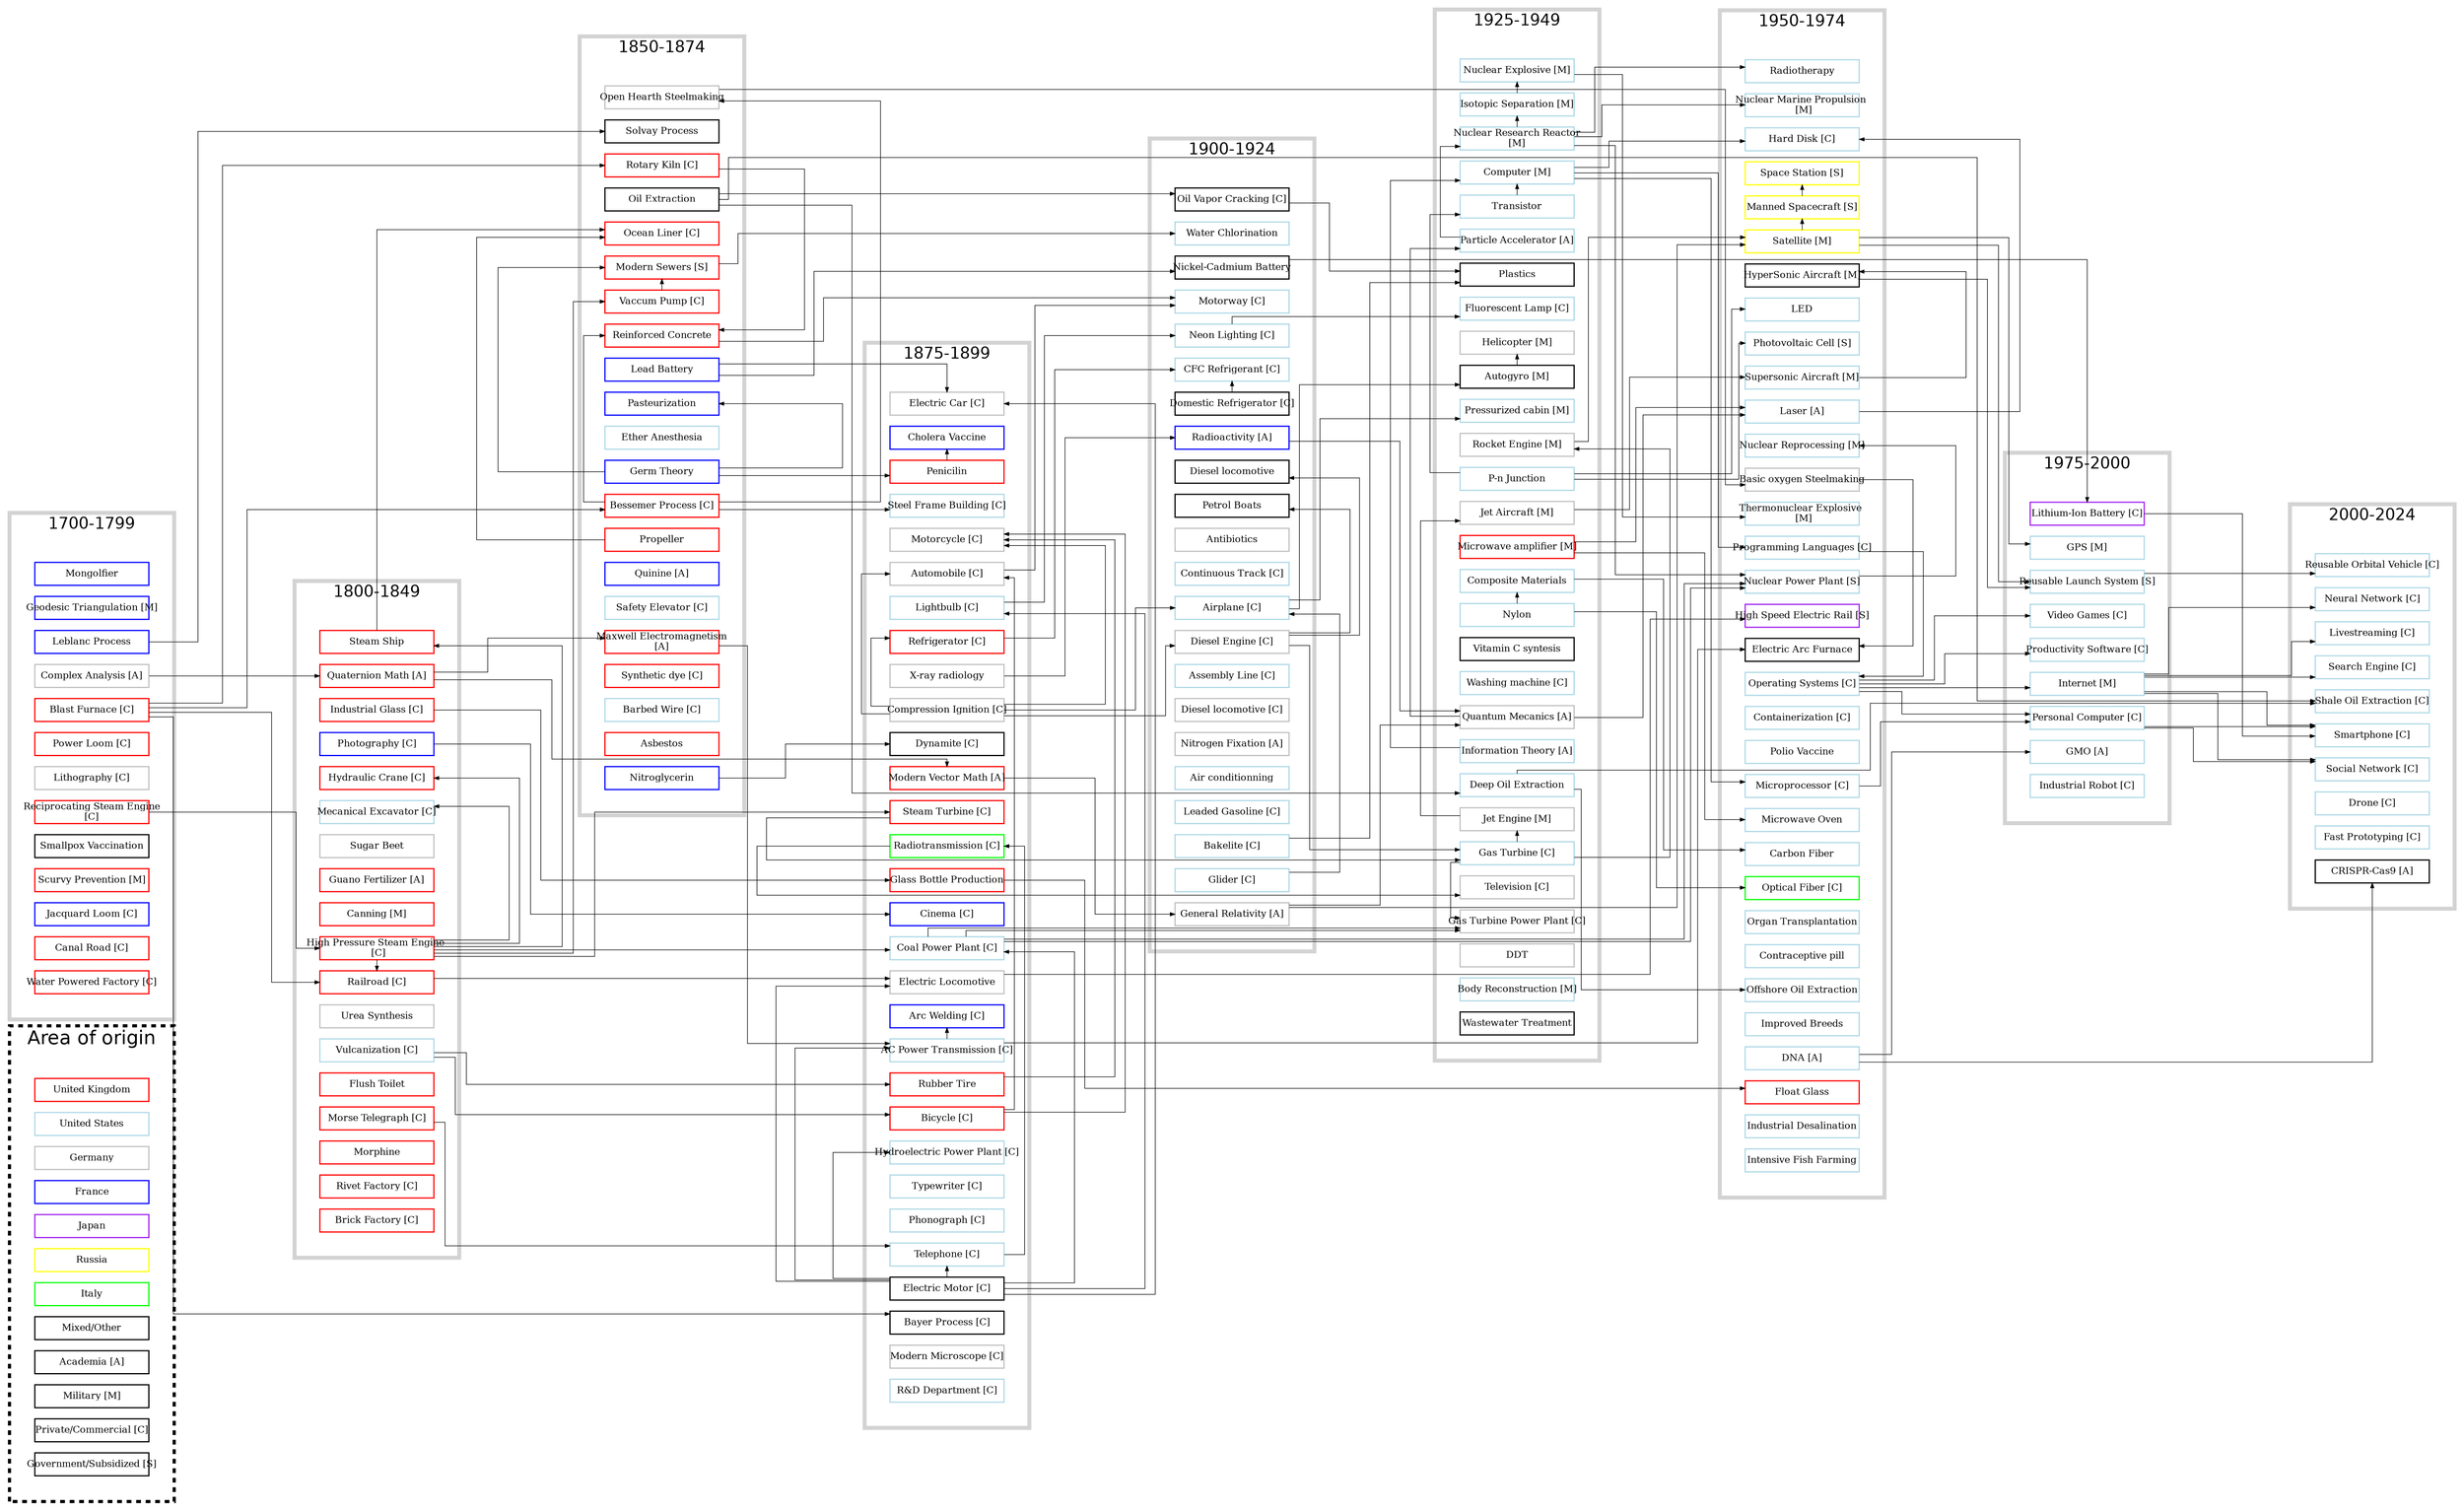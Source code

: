digraph {
    splines=ortho;
    graph [rankdir=LR, fontname="Helvetica", nodesep=0.2, ranksep=3];    
    
    newrank=true; // rank without respect to cluster
    node [
        shape="box",
        fixedsize="true",
        width=2,
        height=0.4,
        color="black",
        fillcolor="white",
        style="filled,solid",
        fontsize=12,
        penwidth=1.5
        ];
    edge [penwidth=0.75,arrowsize=0.6]

    subgraph cluster_legend {
        label="Area of origin";
        graph [rank="same", margin=32,style="dashed", penwidth=4, fontsize=24];

        "United Kingdom" [color="red"];
        "United States" [color="lightblue"];
        Germany [color="grey"];
        France [color="blue"];
        Japan [color="purple"];
        Russia [color="yellow"];
        Italy [color="green"];
        "Mixed/Other" [color="black"];
        "Academia [A]";
        "Military [M]";
        "Private/Commercial [C]";
        "Government/Subsidized [S]";
    }
 
    subgraph cluster_0 {
        label="1700-1799";
        graph [rank="same", margin=32, penwidth=5, color=lightgray, fontsize=20];

        Mongolfier [color="blue"];
        "Geodesic Triangulation [M]" [color="blue"];
        "Reciprocating Steam Engine\n[C]" [color="red"];
        "Leblanc Process" [color="blue"];
        "Complex Analysis [A]" [color="grey"];
        "Power Loom [C]" [color="red"];
        "Lithography [C]" [color="grey"];
        "Blast Furnace [C]" [color="red"];
        "Smallpox Vaccination";
        "Scurvy Prevention [M]" [color="red"];
        "Jacquard Loom [C]" [color="blue"];
        "Canal Road [C]" [color="red"];
        "Water Powered Factory [C]" [color="red"];
    }

    "Reciprocating Steam Engine\n[C]" -> "High Pressure Steam Engine \n [C]";
    "Complex Analysis [A]" -> "Quaternion Math [A]";
    "Blast Furnace [C]" -> "Railroad [C]";
    
    subgraph cluster_1 {
        label="1800-1849";
        graph [rank="same", margin=32, penwidth=5, color=lightgray, fontsize=20];

        "High Pressure Steam Engine \n [C]" [color="red"];
        "Sugar Beet" [color="grey"];
        "Guano Fertilizer [A]" [color="red"];
        "Steam Ship" [color="red"];
        "Canning [M]" [color="red"];
        "Railroad [C]" [color="red"];
        "Quaternion Math [A]" [color="red"];
        "Vulcanization [C]" [color="lightblue"];
        "Morse Telegraph [C]" [color="red"];
        "Urea Synthesis" [color="grey"];
        "Industrial Glass [C]" [color="red"];
        "Flush Toilet" [color="red"];
        "Photography [C]" [color="blue"];
        "Mecanical Excavator [C]" [color="lightblue"];
        "Hydraulic Crane [C]" [color="red"];
        "Morphine" [color="red"];
        "Rivet Factory [C]" [color="red"];
        "Brick Factory [C]" [color="red"];

        "High Pressure Steam Engine \n [C]" -> "Railroad [C]";
        "High Pressure Steam Engine \n [C]" -> "Steam Ship";
        "High Pressure Steam Engine \n [C]" -> "Hydraulic Crane [C]";
        "High Pressure Steam Engine \n [C]" -> "Mecanical Excavator [C]";
    }

    "Photography [C]" -> "Cinema [C]";
    "High Pressure Steam Engine \n [C]" -> "Steam Turbine [C]";
    "High Pressure Steam Engine \n [C]" -> "Vaccum Pump [C]";
    "Quaternion Math [A]" -> "Modern Vector Math [A]";
    "Quaternion Math [A]" -> "Maxwell Electromagnetism\n[A]";
    "Morse Telegraph [C]" -> "Telephone [C]";
    "Propeller" -> "Ocean Liner [C]";
    "Steam Ship" -> "Ocean Liner [C]";
    "Blast Furnace [C]" -> "Rotary Kiln [C]";
    "Blast Furnace [C]" -> "Bessemer Process [C]";
    "Railroad [C]" -> "Electric Locomotive";
    "Vulcanization [C]" -> "Rubber Tire";
    "Leblanc Process" -> "Solvay Process";

    subgraph cluster_2 {
        label="1850-1874";
        graph [rank="same", margin=32, penwidth=5, color=lightgray, fontsize=20];

        "Maxwell Electromagnetism\n[A]"  [color="red"];
        "Propeller" [color="red"];
        "Ether Anesthesia" [color="lightblue"];
        "Bessemer Process [C]"  [color="red"];
        "Rotary Kiln [C]" [color="red"];
        "Vaccum Pump [C]" [color="red"];
        "Nitroglycerin" [color="blue"];
        "Germ Theory" [color="blue"];
        "Quinine [A]" [color="blue"];
        "Safety Elevator [C]"  [color="lightblue"];
        "Ocean Liner [C]" [color="red"];
        "Pasteurization" [color="blue"];
        "Modern Sewers [S]"  [color="red"];
        "Open Hearth Steelmaking" [color="grey"];
        "Oil Extraction";
        "Synthetic dye [C]" [color="red"];
        "Barbed Wire [C]" [color="lightblue"];
        "Asbestos" [color="red"];
        "Lead Battery" [color="blue"];
        "Reinforced Concrete" [color="red"];
        "Solvay Process";

        "Vaccum Pump [C]" -> "Modern Sewers [S]";
        "Rotary Kiln [C]" -> "Reinforced Concrete";
        "Bessemer Process [C]" -> "Reinforced Concrete";
        "Bessemer Process [C]" -> "Open Hearth Steelmaking";
        "Germ Theory" -> "Modern Sewers [S]";
        "Germ Theory" -> "Pasteurization";
    }

    "Blast Furnace [C]" -> "Bayer Process [C]";
    "Nitroglycerin" -> "Dynamite [C]";
    "High Pressure Steam Engine \n [C]" -> "Coal Power Plant [C]";
    "Germ Theory" -> Penicilin;
    "Electric Motor [C]" -> "Coal Power Plant [C]";
    "Electric Motor [C]" -> "Hydroelectric Power Plant [C]";
    "Electric Motor [C]" -> "AC Power Transmission [C]";
    "Electric Motor [C]" -> "Electric Locomotive";
    "Electric Motor [C]" -> "Lightbulb [C]";
    "Bessemer Process [C]" -> "Steel Frame Building [C]";
    "Maxwell Electromagnetism\n[A]" -> "AC Power Transmission [C]";
    "Vulcanization [C]" -> "Bicycle [C]";
    "Lead Battery" -> "Electric Car [C]";
    "Lead Battery" -> "Nickel-Cadmium Battery";

    subgraph cluster_3 {
        label="1875-1899";
        graph [rank="same", margin=32, penwidth=5, color=lightgray, fontsize=20];

        "Rubber Tire" [color="red"];
        "Steam Turbine [C]" [color="red"];
        "Steel Frame Building [C]" [color="lightblue"];

        "Glass Bottle Production" [color="red"];
        Penicilin [color="red"];
        "Dynamite [C]";
        "Modern Vector Math [A]" [color="red"];
        "Typewriter [C]" [color="lightblue"];
        "Phonograph [C]" [color="lightblue"];
        "Cholera Vaccine" [color="blue"];
        "Coal Power Plant [C]" [color="lightblue"];
        "Telephone [C]" [color="lightblue"];
        "Arc Welding [C]" [color="blue"];
        "Bayer Process [C]";
        "Automobile [C]" [color="grey"];
        "Bicycle [C]" [color="red"];
        "Motorcycle [C]" [color="grey"];
        "Electric Car [C]" [color="grey"];
        "Compression Ignition [C]" [color="grey"];
        "Hydroelectric Power Plant [C]" [color="lightblue"];
        "AC Power Transmission [C]" [color="lightblue"];
        "Lightbulb [C]" [color="lightblue"];
        "Steam Turbine [C]" [color="red"];
        "X-ray radiology" [color="grey"];
        "Cinema [C]" [color="blue"];
        "Radiotransmission [C]" [color="green"];
        "Modern Microscope [C]" [color="grey"];
        "Refrigerator [C]" [color="red"];
        "R&D Department [C]" [color="lightblue"];

        "Compression Ignition [C]" -> "Automobile [C]";
        "Compression Ignition [C]" -> "Motorcycle [C]";
        "Compression Ignition [C]" -> "Refrigerator [C]";
        "AC Power Transmission [C]" -> "Arc Welding [C]";
        "Bicycle [C]" -> "Motorcycle [C]";
        "Rubber Tire" -> "Motorcycle [C]";
        "Telephone [C]" -> "Radiotransmission [C]";
        "Bicycle [C]" -> "Automobile [C]";
        "Electric Motor [C]" -> "Electric Car [C]";
        "Electric Motor [C]" -> "Telephone [C]";
        "Electric Locomotive" [color="grey"];
        "Penicilin" -> "Cholera Vaccine";
    }

    "Radiotransmission [C]" -> "Television [C]";
    // "Automobile [C]" -> "Flying Car";
    "Coal Power Plant [C]" -> "Nuclear Power Plant [S]";
    "Coal Power Plant [C]" -> "Gas Turbine Power Plant [C]";
    "Compression Ignition [C]" -> "Airplane [C]";
    "Compression Ignition [C]" -> "Diesel Engine [C]";
    "Steam Turbine [C]" -> "Gas Turbine [C]";
    "Nickel-Cadmium Battery" -> "Lithium-Ion Battery [C]";
    // "Compression Ignition [C]" -> "Airship [M]";
    // "Gas baloon" -> "Airship [M]";
    "Modern Vector Math [A]" -> "General Relativity [A]";
    "X-ray radiology" -> "Radioactivity [A]";
    "Lightbulb [C]" -> "Neon Lighting [C]";
    "Refrigerator [C]" -> "CFC Refrigerant [C]";
    "Reinforced Concrete" -> "Motorway [C]";
    "Automobile [C]" -> "Motorway [C]";
    "Modern Sewers [S]" -> "Water Chlorination";

    subgraph cluster_4 {
        label="1900-1924";
        graph [rank="same", margin=32, penwidth=5, color=lightgray, fontsize=20];

        "Bakelite [C]" [color="lightblue"];
        "Antibiotics" [color="grey"];
        "Continuous Track [C]" [color="lightblue"];
        "Glider [C]" [color="lightblue"];
        "Water Chlorination" [color="lightblue"];
        "Airplane [C]" [color="lightblue"];
        "Radioactivity [A]" [color="blue"];
        "Assembly Line [C]" [color="lightblue"];
        "General Relativity [A]" [color="grey"];
        // "Airship [M]" [color="grey"];
        "Diesel Engine [C]" [color="grey"];
        "Diesel locomotive [C]" [color="grey"];
        "Nitrogen Fixation [A]" [color="grey"];
        "Motorway [C]" [color="lightblue"];
        "Neon Lighting [C]" [color="lightblue"];
        "Nickel-Cadmium Battery";
        "Air conditionning" [color="lightblue"];
        "Leaded Gasoline [C]" [color="lightblue"];
        "CFC Refrigerant [C]" [color="lightblue"];
        "Oil Vapor Cracking [C]";

        "Glider [C]" -> "Airplane [C]";
        "Diesel Engine [C]" -> "Petrol Boats";
        "Diesel Engine [C]" -> "Diesel locomotive";
        "Domestic Refrigerator [C]" -> "CFC Refrigerant [C]";
    }

    "Radioactivity [A]" -> "Quantum Mecanics [A]";
    "Diesel Engine [C]" -> "Gas Turbine [C]";
    "Airplane [C]" -> "Autogyro [M]";
    "Airplane [C]" -> "Pressurized cabin [M]";
    "Oil Extraction" -> "Deep Oil Extraction";
    "Oil Extraction" -> "Oil Vapor Cracking [C]";
    "Neon Lighting [C]" -> "Fluorescent Lamp [C]";
    "Gas Turbine [C]" -> "Gas Turbine Power Plant [C]";
    "Coal Power Plant [C]" -> "Gas Turbine Power Plant [C]";
    "Bakelite [C]" -> "Plastics";
    
    subgraph cluster_5 {
        label="1925-1949";
        graph [rank="same", margin=32, penwidth=5, color=lightgray, fontsize=20];

        "Fluorescent Lamp [C]" [color="lightblue"];
        "Vitamin C syntesis";
        "Washing machine [C]" [color="lightblue"];
        "Pressurized cabin [M]" [color="lightblue"];
        "Deep Oil Extraction" [color="lightblue"];
        "Helicopter [M]" [color="grey"];
        "Gas Turbine Power Plant [C]" [color="grey"];
        "Gas Turbine [C]" [color="lightblue"];
        "Jet Engine [M]" [color="grey"];
        "Quantum Mecanics [A]" [color="grey"];
        "P-n Junction" [color="lightblue"];
        "Jet Aircraft [M]" [color="grey"];
        "Nuclear Explosive [M]" [color="lightblue"];
        "Nuclear Research Reactor\n[M]" [color="lightblue"];
        "Rocket Engine [M]" [color="grey"];
        "Transistor" [color="lightblue"];
        "Microwave amplifier [M]" [color="red"];
        "Nylon" [color="lightblue"];
        "Isotopic Separation [M]" [color="lightblue"];
        "Information Theory [A]" [color="lightblue"];
        "Television [C]" [color="grey"];
        DDT [color="grey"];
        "Composite Materials" [color="lightblue"];
        "Body Reconstruction [M]" [color="lightblue"];
        "Wastewater Treatment";
        "Computer [M]" [color="lightblue"];
        "Particle Accelerator [A]" [color="lightblue"];

        "Nuclear Research Reactor\n[M]" -> "Isotopic Separation [M]";
        "Isotopic Separation [M]" -> "Nuclear Explosive [M]";
        // "Jet Engine [M]" -> "Hovercraft";
        "Jet Engine [M]" -> "Jet Aircraft [M]";
        "Gas Turbine [C]" -> "Jet Engine [M]";
        "Gas Turbine [C]" -> "Rocket Engine [M]";
        "Particle Accelerator [A]" -> "Nuclear Research Reactor\n[M]";
        "Quantum Mecanics [A]" -> "Particle Accelerator [A]";
        "Oil Vapor Cracking [C]" -> "Plastics";
        "P-n Junction" -> "Transistor";
        "General Relativity [A]" -> "Quantum Mecanics [A]";
        "Autogyro [M]" -> "Helicopter [M]";
        "Nylon" -> "Composite Materials";
    }

    // "Autogyro [M]" -> "Flying Car";
    "Information Theory [A]" -> "Computer [M]";
    "Nuclear Research Reactor\n[M]" -> "Nuclear Power Plant [S]";
    "Nuclear Research Reactor\n[M]" -> "Nuclear Marine Propulsion \n [M]";
    // "Nuclear Research Reactor\n[M]" -> "Nuclear Rocket Engine [M]";
    // "Nuclear Research Reactor\n[M]" -> "Nuclear Jet Engine [M]";
    "Nuclear Research Reactor\n[M]" -> "Radiotherapy";
    "P-n Junction" -> "LED";
    "P-n Junction" -> "Photovoltaic Cell [S]";
    Transistor -> "Computer [M]";
    "Jet Aircraft [M]" -> "Supersonic Aircraft [M]";
    // "Jet Engine [M]" -> "Nuclear Jet Engine [M]";
    "Rocket Engine [M]" -> "Satellite [M]";
    // "Rocket Engine [M]" -> "Nuclear Rocket Engine [M]";
    // "Hovercraft" -> "Air-cushion Train [S]";

    "Electric Locomotive" -> "High Speed Electric Rail [S]";
    "Microwave amplifier [M]" -> "Laser [A]";
    "Open Hearth Steelmaking" -> "Basic oxygen Steelmaking";
    "Nylon" -> "Optical Fiber [C]";
    "Microwave amplifier [M]" -> "Microwave Oven";
    "Coal Power Plant [C]" -> "Nuclear Power Plant [S]";
    "AC Power Transmission [C]" -> "Electric Arc Furnace";
    "Quantum Mecanics [A]" -> "Laser [A]";
    "General Relativity [A]" -> "Satellite [M]";
    "Composite Materials" -> "Carbon Fiber";

    subgraph cluster_6 {
        label="1950-1974";
        graph [rank="same", margin=32, penwidth=5, color=lightgray, fontsize=20];

        // "Flying Car" [color="lightblue"];
        "Containerization [C]" [color="lightblue"];
        // "Electron Microscope [C]" [color="lightblue"];
        "Basic oxygen Steelmaking" [color="grey"];
        "Polio Vaccine" [color="lightblue"];
        "Offshore Oil Extraction" [color="lightblue"];
        "Microprocessor [C]" [color="lightblue"];
        "Programming Languages [C]" [color="lightblue"];
        "Organ Transplantation" [color="lightblue"];
        "Hard Disk [C]" [color="lightblue"];
        "Laser [A]" [color="lightblue"];
        "Operating Systems [C]" [color="lightblue"];
        "Supersonic Aircraft [M]" [color="lightblue"];
        // "Air-cushion Train [S]" [color="blue"];
        "High Speed Electric Rail [S]" [color="purple"];
        "Satellite [M]" [color="yellow"];
        // "Nuclear Rocket Engine [M]" [color="lightblue"];
        "Nuclear Power Plant [S]" [color="lightblue"];
        // "Nuclear Jet Engine [M]" [color="lightblue"];
        "Nuclear Marine Propulsion \n [M]" [color="lightblue"];
        "Manned Spacecraft [S]" [color="yellow"];
        "Space Station [S]" [color="yellow"];
        "Satellite [M]" [color="yellow"];
        "Contraceptive pill" [color="lightblue"];
        "Optical Fiber [C]" [color="green"];
        "LED" [color="lightblue"];
        "Microwave Oven" [color="lightblue"];
        "Radiotherapy" [color="lightblue"];
        "Nuclear Reprocessing [M]" [color="lightblue"];
        "Thermonuclear Explosive \n [M]" [color="lightblue"];
        "Photovoltaic Cell [S]" [color="lightblue"];
        "Improved Breeds" [color="lightblue"];
        "DNA [A]" [color="lightblue"];
        "Carbon Fiber" [color="lightblue"];
        "Float Glass" [color="red"];
        "Industrial Desalination" [color="lightblue"];
        "Intensive Fish Farming" [color="lightblue"];

        "Computer [M]" -> "Programming Languages [C]";
        "Nuclear Explosive [M]" -> "Thermonuclear Explosive \n [M]";
        "Nuclear Power Plant [S]" -> "Nuclear Reprocessing [M]";
        "Manned Spacecraft [S]" -> "Space Station [S]";
        "Satellite [M]" -> "Manned Spacecraft [S]";
        // "Nuclear Jet Engine [M]" -> "Nuclear Aircraft";
        "Supersonic Aircraft [M]" -> "HyperSonic Aircraft [M]";
        "Programming Languages [C]" -> "Operating Systems [C]";
        "Computer [M]" -> "Hard Disk [C]";
        "Laser [A]" -> "Hard Disk [C]";
        "Computer [M]" -> "Microprocessor [C]";
        "Deep Oil Extraction" -> "Offshore Oil Extraction";
        "Basic oxygen Steelmaking" -> "Electric Arc Furnace";
    }

    "Satellite [M]" -> "GPS [M]";
    // "Satellite [M]" -> "Orion Nuclear Spacecraft";
    "Satellite [M]" -> "Reusable Launch System [S]";
    // "Space Station [S]" -> "Rotating Space Habitat";
    "HyperSonic Aircraft [M]" -> "Reusable Launch System [S]";
    // "Thermonuclear Explosive \n [M]" -> "Orion Nuclear Spacecraft";
    // "Nuclear Reprocessing [M]" -> "Fusion Research Reactor [A]";
    // "Nuclear Reprocessing [M]" -> "Surgenerator [S]";
    "Operating Systems [C]" -> "Personal Computer [C]";
    "Microprocessor [C]" -> "Personal Computer [C]";
    "Operating Systems [C]" -> "Internet [M]";
    "Operating Systems [C]" -> "Video Games [C]";
    "Operating Systems [C]" -> "Productivity Software [C]";
    "DNA [A]" -> "GMO [A]";

    subgraph cluster_7 {
        label="1975-2000";
        graph [rank="same", margin=32, penwidth=5, color=lightgray, fontsize=20];

        "Reusable Launch System [S]" [color="lightblue"];
        "GMO [A]" [color="lightblue"];
        "Internet [M]" [color="lightblue"];
        "Personal Computer [C]" [color="lightblue"];
        "GPS [M]" [color="lightblue"];
        // "Rotating Space Habitat";
        "Industrial Robot [C]" [color="lightblue"];
        // "Surgenerator [S]";
        // "Orion Nuclear Spacecraft" [color="lightblue"];
        // "Fusion Research Reactor [A]" [color="yellow"];
        "Lithium-Ion Battery [C]" [color="purple"];
        "Video Games [C]" [color="lightblue"];
        "Productivity Software [C]" [color="lightblue"];
    }

    "Industrial Glass [C]" -> "Glass Bottle Production";
    "Glass Bottle Production" -> "Float Glass";
    "Lithium-Ion Battery [C]" -> "Smartphone [C]";
    "Reusable Launch System [S]" -> "Reusable Orbital Vehicle [C]";
    // "Fusion Research Reactor" -> "Fusion Power Plant";
    "Internet [M]" -> "Livestreaming [C]";
    "Internet [M]" -> "Smartphone [C]";
    "Personal Computer [C]" -> "Smartphone [C]";
    "Internet [M]" -> "Search Engine [C]";
    "Oil Extraction" -> "Shale Oil Extraction [C]";
    "Deep Oil Extraction" -> "Shale Oil Extraction [C]";
    "DNA [A]" -> "CRISPR-Cas9 [A]";
    "Internet [M]" -> "Social Network [C]";

    subgraph cluster_8 {
        label="2000-2024";
        graph [rank="same", margin=32, penwidth=5, color=lightgray, fontsize=20];

        "Shale Oil Extraction [C]" [color="lightblue"];
        // "Exosqueletton [A]" [color="lightblue"];
        "Smartphone [C]" [color="lightblue"];
        "CRISPR-Cas9 [A]";
        "Drone [C]" [color="lightblue"];
        "Livestreaming [C]" [color="lightblue"];
        "Search Engine [C]" [color="lightblue"];
        "Social Network [C]" [color="lightblue"];
        "Personal Computer [C]" -> "Social Network [C]";
        "Fast Prototyping [C]" [color="lightblue"];
        "Internet [M]" -> "Neural Network [C]";
        "Neural Network [C]" [color="lightblue"];
        // "Neural Network" -> "Artificial General Intelligence";
        "Reusable Orbital Vehicle [C]" [color="lightblue"];
        // "Fusion Power Plant";
        // "Neuralink [C]" [color="lightblue"];
    }
}